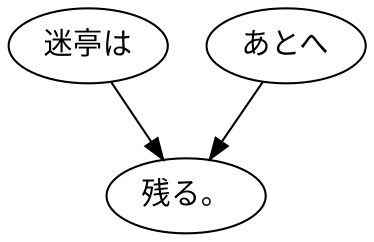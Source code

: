 digraph graph6047 {
	node0 [label="迷亭は"];
	node1 [label="あとへ"];
	node2 [label="残る。"];
	node0 -> node2;
	node1 -> node2;
}
